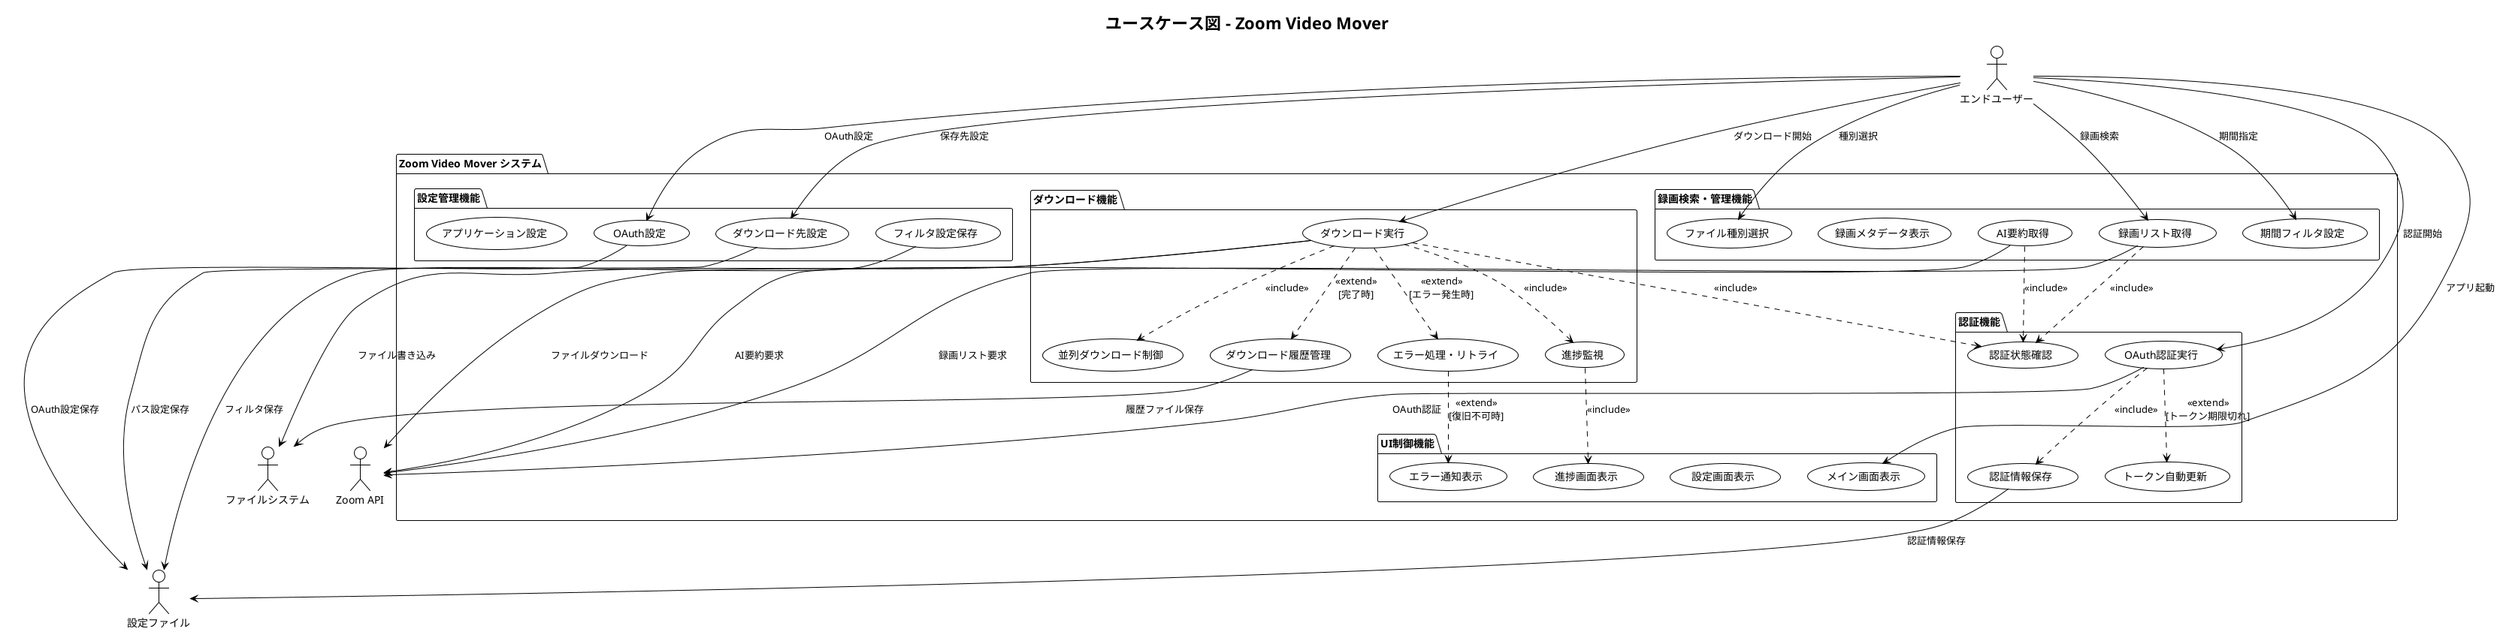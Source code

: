 @startuml UseCaseDiagram
!theme plain
title ユースケース図 - Zoom Video Mover

' アクター定義
actor "エンドユーザー" as User
actor "Zoom API" as ZoomAPI
actor "ファイルシステム" as FileSystem
actor "設定ファイル" as ConfigFile

package "Zoom Video Mover システム" {
  
  package "認証機能" {
    usecase "OAuth認証実行" as UC001
    usecase "認証情報保存" as UC002
    usecase "トークン自動更新" as UC003
    usecase "認証状態確認" as UC004
  }
  
  package "録画検索・管理機能" {
    usecase "録画リスト取得" as UC005
    usecase "期間フィルタ設定" as UC006
    usecase "ファイル種別選択" as UC007
    usecase "録画メタデータ表示" as UC008
    usecase "AI要約取得" as UC009
  }
  
  package "ダウンロード機能" {
    usecase "ダウンロード実行" as UC010
    usecase "並列ダウンロード制御" as UC011
    usecase "進捗監視" as UC012
    usecase "エラー処理・リトライ" as UC013
    usecase "ダウンロード履歴管理" as UC014
  }
  
  package "設定管理機能" {
    usecase "OAuth設定" as UC015
    usecase "ダウンロード先設定" as UC016
    usecase "フィルタ設定保存" as UC017
    usecase "アプリケーション設定" as UC018
  }
  
  package "UI制御機能" {
    usecase "メイン画面表示" as UC019
    usecase "設定画面表示" as UC020
    usecase "進捗画面表示" as UC021
    usecase "エラー通知表示" as UC022
  }
}

' 主要ユースケース関係
User --> UC001 : "認証開始"
User --> UC005 : "録画検索"
User --> UC006 : "期間指定"
User --> UC007 : "種別選択"
User --> UC010 : "ダウンロード開始"
User --> UC015 : "OAuth設定"
User --> UC016 : "保存先設定"
User --> UC019 : "アプリ起動"

' システム間相互作用
UC001 --> ZoomAPI : "OAuth認証"
UC005 --> ZoomAPI : "録画リスト要求"
UC009 --> ZoomAPI : "AI要約要求"
UC010 --> ZoomAPI : "ファイルダウンロード"

UC002 --> ConfigFile : "認証情報保存"
UC015 --> ConfigFile : "OAuth設定保存"
UC016 --> ConfigFile : "パス設定保存"
UC017 --> ConfigFile : "フィルタ保存"

UC010 --> FileSystem : "ファイル書き込み"
UC014 --> FileSystem : "履歴ファイル保存"

' インクルード関係
UC001 ..> UC002 : "<<include>>"
UC005 ..> UC004 : "<<include>>"
UC009 ..> UC004 : "<<include>>"
UC010 ..> UC004 : "<<include>>"
UC010 ..> UC011 : "<<include>>"
UC010 ..> UC012 : "<<include>>"
UC012 ..> UC021 : "<<include>>"

' エクステンド関係
UC010 ..> UC013 : "<<extend>>\n[エラー発生時]"
UC001 ..> UC003 : "<<extend>>\n[トークン期限切れ]"
UC010 ..> UC014 : "<<extend>>\n[完了時]"
UC013 ..> UC022 : "<<extend>>\n[復旧不可時]"

@enduml